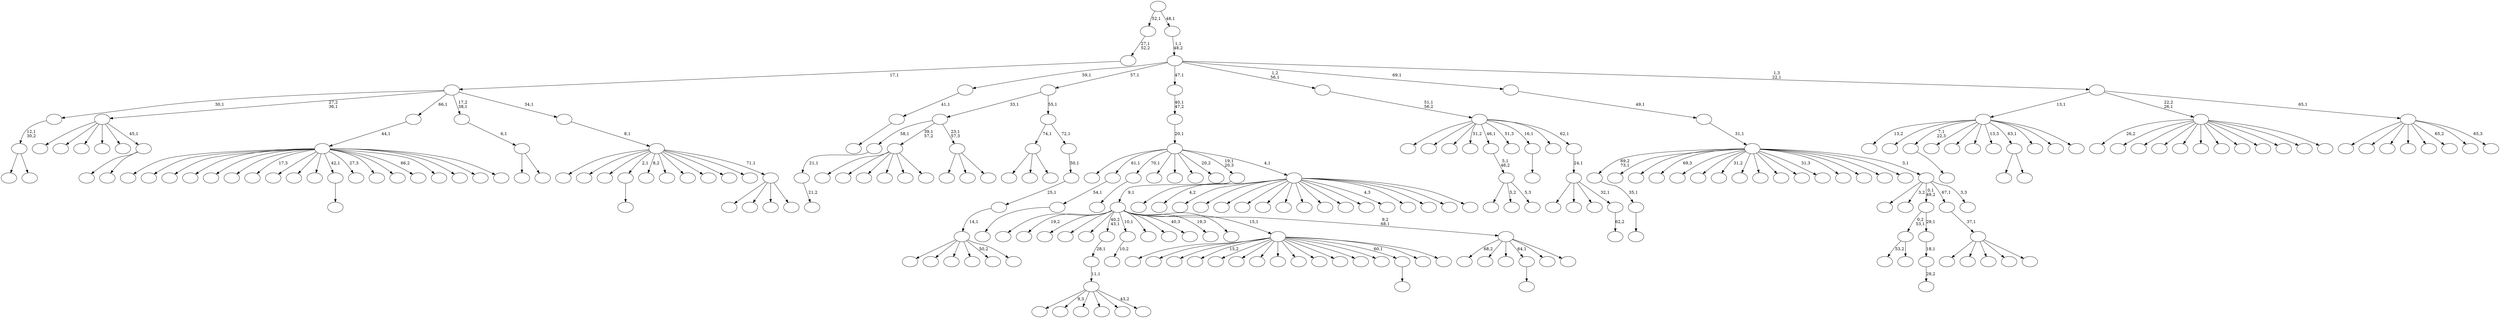 digraph T {
	275 [label=""]
	274 [label=""]
	273 [label=""]
	272 [label=""]
	271 [label=""]
	270 [label=""]
	269 [label=""]
	268 [label=""]
	267 [label=""]
	266 [label=""]
	265 [label=""]
	264 [label=""]
	263 [label=""]
	262 [label=""]
	261 [label=""]
	260 [label=""]
	259 [label=""]
	258 [label=""]
	257 [label=""]
	256 [label=""]
	255 [label=""]
	254 [label=""]
	253 [label=""]
	252 [label=""]
	251 [label=""]
	250 [label=""]
	249 [label=""]
	248 [label=""]
	247 [label=""]
	246 [label=""]
	245 [label=""]
	244 [label=""]
	243 [label=""]
	242 [label=""]
	241 [label=""]
	240 [label=""]
	239 [label=""]
	238 [label=""]
	237 [label=""]
	236 [label=""]
	235 [label=""]
	234 [label=""]
	233 [label=""]
	232 [label=""]
	231 [label=""]
	230 [label=""]
	229 [label=""]
	228 [label=""]
	227 [label=""]
	226 [label=""]
	225 [label=""]
	224 [label=""]
	223 [label=""]
	222 [label=""]
	221 [label=""]
	220 [label=""]
	219 [label=""]
	218 [label=""]
	217 [label=""]
	216 [label=""]
	215 [label=""]
	214 [label=""]
	213 [label=""]
	212 [label=""]
	211 [label=""]
	210 [label=""]
	209 [label=""]
	208 [label=""]
	207 [label=""]
	206 [label=""]
	205 [label=""]
	204 [label=""]
	203 [label=""]
	202 [label=""]
	201 [label=""]
	200 [label=""]
	199 [label=""]
	198 [label=""]
	197 [label=""]
	196 [label=""]
	195 [label=""]
	194 [label=""]
	193 [label=""]
	192 [label=""]
	191 [label=""]
	190 [label=""]
	189 [label=""]
	188 [label=""]
	187 [label=""]
	186 [label=""]
	185 [label=""]
	184 [label=""]
	183 [label=""]
	182 [label=""]
	181 [label=""]
	180 [label=""]
	179 [label=""]
	178 [label=""]
	177 [label=""]
	176 [label=""]
	175 [label=""]
	174 [label=""]
	173 [label=""]
	172 [label=""]
	171 [label=""]
	170 [label=""]
	169 [label=""]
	168 [label=""]
	167 [label=""]
	166 [label=""]
	165 [label=""]
	164 [label=""]
	163 [label=""]
	162 [label=""]
	161 [label=""]
	160 [label=""]
	159 [label=""]
	158 [label=""]
	157 [label=""]
	156 [label=""]
	155 [label=""]
	154 [label=""]
	153 [label=""]
	152 [label=""]
	151 [label=""]
	150 [label=""]
	149 [label=""]
	148 [label=""]
	147 [label=""]
	146 [label=""]
	145 [label=""]
	144 [label=""]
	143 [label=""]
	142 [label=""]
	141 [label=""]
	140 [label=""]
	139 [label=""]
	138 [label=""]
	137 [label=""]
	136 [label=""]
	135 [label=""]
	134 [label=""]
	133 [label=""]
	132 [label=""]
	131 [label=""]
	130 [label=""]
	129 [label=""]
	128 [label=""]
	127 [label=""]
	126 [label=""]
	125 [label=""]
	124 [label=""]
	123 [label=""]
	122 [label=""]
	121 [label=""]
	120 [label=""]
	119 [label=""]
	118 [label=""]
	117 [label=""]
	116 [label=""]
	115 [label=""]
	114 [label=""]
	113 [label=""]
	112 [label=""]
	111 [label=""]
	110 [label=""]
	109 [label=""]
	108 [label=""]
	107 [label=""]
	106 [label=""]
	105 [label=""]
	104 [label=""]
	103 [label=""]
	102 [label=""]
	101 [label=""]
	100 [label=""]
	99 [label=""]
	98 [label=""]
	97 [label=""]
	96 [label=""]
	95 [label=""]
	94 [label=""]
	93 [label=""]
	92 [label=""]
	91 [label=""]
	90 [label=""]
	89 [label=""]
	88 [label=""]
	87 [label=""]
	86 [label=""]
	85 [label=""]
	84 [label=""]
	83 [label=""]
	82 [label=""]
	81 [label=""]
	80 [label=""]
	79 [label=""]
	78 [label=""]
	77 [label=""]
	76 [label=""]
	75 [label=""]
	74 [label=""]
	73 [label=""]
	72 [label=""]
	71 [label=""]
	70 [label=""]
	69 [label=""]
	68 [label=""]
	67 [label=""]
	66 [label=""]
	65 [label=""]
	64 [label=""]
	63 [label=""]
	62 [label=""]
	61 [label=""]
	60 [label=""]
	59 [label=""]
	58 [label=""]
	57 [label=""]
	56 [label=""]
	55 [label=""]
	54 [label=""]
	53 [label=""]
	52 [label=""]
	51 [label=""]
	50 [label=""]
	49 [label=""]
	48 [label=""]
	47 [label=""]
	46 [label=""]
	45 [label=""]
	44 [label=""]
	43 [label=""]
	42 [label=""]
	41 [label=""]
	40 [label=""]
	39 [label=""]
	38 [label=""]
	37 [label=""]
	36 [label=""]
	35 [label=""]
	34 [label=""]
	33 [label=""]
	32 [label=""]
	31 [label=""]
	30 [label=""]
	29 [label=""]
	28 [label=""]
	27 [label=""]
	26 [label=""]
	25 [label=""]
	24 [label=""]
	23 [label=""]
	22 [label=""]
	21 [label=""]
	20 [label=""]
	19 [label=""]
	18 [label=""]
	17 [label=""]
	16 [label=""]
	15 [label=""]
	14 [label=""]
	13 [label=""]
	12 [label=""]
	11 [label=""]
	10 [label=""]
	9 [label=""]
	8 [label=""]
	7 [label=""]
	6 [label=""]
	5 [label=""]
	4 [label=""]
	3 [label=""]
	2 [label=""]
	1 [label=""]
	0 [label=""]
	263 -> 264 [label=""]
	262 -> 263 [label="35,1"]
	240 -> 241 [label=""]
	239 -> 240 [label="41,1"]
	229 -> 230 [label="21,2"]
	228 -> 229 [label="21,1"]
	199 -> 200 [label=""]
	192 -> 193 [label=""]
	183 -> 268 [label="53,2"]
	183 -> 184 [label=""]
	180 -> 181 [label=""]
	179 -> 180 [label="54,1"]
	172 -> 173 [label=""]
	155 -> 251 [label=""]
	155 -> 245 [label="9,3"]
	155 -> 242 [label=""]
	155 -> 238 [label=""]
	155 -> 203 [label=""]
	155 -> 156 [label="43,2"]
	154 -> 155 [label="11,1"]
	153 -> 154 [label="28,1"]
	138 -> 231 [label=""]
	138 -> 221 [label=""]
	138 -> 216 [label=""]
	138 -> 213 [label=""]
	138 -> 147 [label=""]
	138 -> 139 [label=""]
	134 -> 135 [label="10,2"]
	125 -> 269 [label=""]
	125 -> 126 [label=""]
	122 -> 248 [label=""]
	122 -> 123 [label=""]
	121 -> 122 [label="12,1\n30,2"]
	117 -> 118 [label=""]
	114 -> 243 [label=""]
	114 -> 162 [label=""]
	114 -> 115 [label=""]
	111 -> 233 [label=""]
	111 -> 174 [label="5,2"]
	111 -> 112 [label="5,3"]
	110 -> 111 [label="5,1\n46,2"]
	108 -> 207 [label=""]
	108 -> 149 [label=""]
	108 -> 109 [label=""]
	107 -> 228 [label="58,1"]
	107 -> 138 [label="39,1\n57,2"]
	107 -> 108 [label="23,1\n57,3"]
	104 -> 105 [label="29,2"]
	103 -> 104 [label="18,1"]
	102 -> 183 [label="0,2\n53,1"]
	102 -> 103 [label="29,1"]
	90 -> 91 [label=""]
	73 -> 74 [label=""]
	68 -> 274 [label="13,2"]
	68 -> 265 [label=""]
	68 -> 192 [label="7,1\n22,3"]
	68 -> 168 [label=""]
	68 -> 167 [label=""]
	68 -> 152 [label=""]
	68 -> 129 [label="13,3"]
	68 -> 125 [label="63,1"]
	68 -> 99 [label=""]
	68 -> 80 [label=""]
	68 -> 69 [label=""]
	64 -> 160 [label=""]
	64 -> 65 [label=""]
	63 -> 258 [label=""]
	63 -> 252 [label=""]
	63 -> 217 [label=""]
	63 -> 169 [label=""]
	63 -> 158 [label=""]
	63 -> 64 [label="45,1"]
	59 -> 60 [label=""]
	56 -> 255 [label=""]
	56 -> 226 [label=""]
	56 -> 210 [label=""]
	56 -> 209 [label=""]
	56 -> 190 [label=""]
	56 -> 182 [label=""]
	56 -> 151 [label="17,3"]
	56 -> 137 [label=""]
	56 -> 127 [label=""]
	56 -> 124 [label=""]
	56 -> 117 [label="42,1"]
	56 -> 116 [label="27,3"]
	56 -> 98 [label=""]
	56 -> 93 [label=""]
	56 -> 84 [label="66,2"]
	56 -> 83 [label=""]
	56 -> 62 [label=""]
	56 -> 61 [label=""]
	56 -> 57 [label=""]
	55 -> 56 [label="44,1"]
	53 -> 271 [label=""]
	53 -> 267 [label=""]
	53 -> 166 [label=""]
	53 -> 100 [label=""]
	53 -> 54 [label=""]
	52 -> 53 [label="37,1"]
	50 -> 224 [label=""]
	50 -> 51 [label=""]
	49 -> 50 [label="6,1"]
	45 -> 275 [label=""]
	45 -> 273 [label=""]
	45 -> 270 [label=""]
	45 -> 261 [label=""]
	45 -> 214 [label="50,2"]
	45 -> 46 [label=""]
	44 -> 45 [label="14,1"]
	43 -> 44 [label="25,1"]
	42 -> 43 [label="50,1"]
	41 -> 114 [label="74,1"]
	41 -> 42 [label="72,1"]
	40 -> 107 [label="33,1"]
	40 -> 41 [label="55,1"]
	38 -> 212 [label=""]
	38 -> 85 [label=""]
	38 -> 82 [label=""]
	38 -> 39 [label=""]
	37 -> 259 [label=""]
	37 -> 250 [label=""]
	37 -> 232 [label=""]
	37 -> 199 [label="2,1"]
	37 -> 187 [label="8,2"]
	37 -> 176 [label=""]
	37 -> 159 [label=""]
	37 -> 145 [label=""]
	37 -> 78 [label=""]
	37 -> 75 [label=""]
	37 -> 38 [label="71,1"]
	36 -> 37 [label="8,1"]
	35 -> 121 [label="30,1"]
	35 -> 63 [label="27,2\n36,1"]
	35 -> 55 [label="66,1"]
	35 -> 49 [label="17,2\n38,1"]
	35 -> 36 [label="34,1"]
	34 -> 35 [label="17,1"]
	33 -> 34 [label="27,1\n52,2"]
	31 -> 257 [label=""]
	31 -> 253 [label=""]
	31 -> 206 [label=""]
	31 -> 194 [label="15,2"]
	31 -> 189 [label=""]
	31 -> 186 [label=""]
	31 -> 171 [label=""]
	31 -> 148 [label=""]
	31 -> 132 [label=""]
	31 -> 131 [label=""]
	31 -> 96 [label=""]
	31 -> 86 [label=""]
	31 -> 77 [label=""]
	31 -> 73 [label="60,1"]
	31 -> 66 [label=""]
	31 -> 32 [label=""]
	28 -> 170 [label="68,2"]
	28 -> 94 [label=""]
	28 -> 81 [label=""]
	28 -> 59 [label="64,1"]
	28 -> 48 [label=""]
	28 -> 29 [label=""]
	27 -> 246 [label=""]
	27 -> 223 [label="19,2"]
	27 -> 218 [label=""]
	27 -> 195 [label=""]
	27 -> 178 [label=""]
	27 -> 153 [label="40,2\n43,1"]
	27 -> 134 [label="10,1"]
	27 -> 133 [label=""]
	27 -> 88 [label=""]
	27 -> 76 [label="40,3"]
	27 -> 72 [label="19,3"]
	27 -> 58 [label=""]
	27 -> 31 [label="15,1"]
	27 -> 28 [label="9,2\n68,1"]
	26 -> 27 [label="9,1"]
	24 -> 272 [label=""]
	24 -> 266 [label="4,2"]
	24 -> 256 [label=""]
	24 -> 247 [label=""]
	24 -> 244 [label=""]
	24 -> 225 [label=""]
	24 -> 220 [label=""]
	24 -> 205 [label=""]
	24 -> 164 [label=""]
	24 -> 163 [label=""]
	24 -> 157 [label=""]
	24 -> 128 [label=""]
	24 -> 97 [label="4,3"]
	24 -> 92 [label=""]
	24 -> 89 [label=""]
	24 -> 30 [label=""]
	24 -> 25 [label=""]
	23 -> 234 [label=""]
	23 -> 179 [label="61,1"]
	23 -> 172 [label="70,1"]
	23 -> 146 [label=""]
	23 -> 130 [label=""]
	23 -> 87 [label=""]
	23 -> 71 [label="20,2"]
	23 -> 26 [label="19,1\n20,3"]
	23 -> 24 [label="4,1"]
	22 -> 23 [label="20,1"]
	21 -> 22 [label="40,1\n47,2"]
	19 -> 20 [label="62,2"]
	18 -> 260 [label=""]
	18 -> 227 [label=""]
	18 -> 211 [label=""]
	18 -> 19 [label="32,1"]
	17 -> 18 [label="24,1"]
	16 -> 215 [label=""]
	16 -> 202 [label=""]
	16 -> 191 [label=""]
	16 -> 177 [label="51,2"]
	16 -> 110 [label="46,1"]
	16 -> 95 [label="51,3"]
	16 -> 90 [label="16,1"]
	16 -> 47 [label=""]
	16 -> 17 [label="62,1"]
	15 -> 16 [label="51,1\n56,2"]
	13 -> 222 [label="26,2"]
	13 -> 219 [label=""]
	13 -> 201 [label=""]
	13 -> 198 [label=""]
	13 -> 196 [label=""]
	13 -> 185 [label=""]
	13 -> 143 [label=""]
	13 -> 119 [label=""]
	13 -> 106 [label=""]
	13 -> 101 [label=""]
	13 -> 67 [label=""]
	13 -> 14 [label=""]
	9 -> 204 [label=""]
	9 -> 141 [label="3,2"]
	9 -> 102 [label="0,1\n49,2"]
	9 -> 52 [label="67,1"]
	9 -> 10 [label="3,3"]
	8 -> 262 [label="69,2\n73,1"]
	8 -> 254 [label=""]
	8 -> 249 [label=""]
	8 -> 236 [label="69,3"]
	8 -> 235 [label=""]
	8 -> 208 [label=""]
	8 -> 197 [label="31,2"]
	8 -> 188 [label=""]
	8 -> 165 [label=""]
	8 -> 161 [label=""]
	8 -> 150 [label=""]
	8 -> 144 [label="31,3"]
	8 -> 142 [label=""]
	8 -> 140 [label=""]
	8 -> 113 [label=""]
	8 -> 79 [label=""]
	8 -> 9 [label="3,1"]
	7 -> 8 [label="31,1"]
	6 -> 7 [label="49,1"]
	4 -> 237 [label=""]
	4 -> 175 [label=""]
	4 -> 136 [label=""]
	4 -> 120 [label=""]
	4 -> 70 [label=""]
	4 -> 12 [label="65,2"]
	4 -> 11 [label=""]
	4 -> 5 [label="65,3"]
	3 -> 68 [label="13,1"]
	3 -> 13 [label="22,2\n26,1"]
	3 -> 4 [label="65,1"]
	2 -> 239 [label="59,1"]
	2 -> 40 [label="57,1"]
	2 -> 21 [label="47,1"]
	2 -> 15 [label="1,2\n56,1"]
	2 -> 6 [label="69,1"]
	2 -> 3 [label="1,3\n22,1"]
	1 -> 2 [label="1,1\n48,2"]
	0 -> 33 [label="52,1"]
	0 -> 1 [label="48,1"]
}
